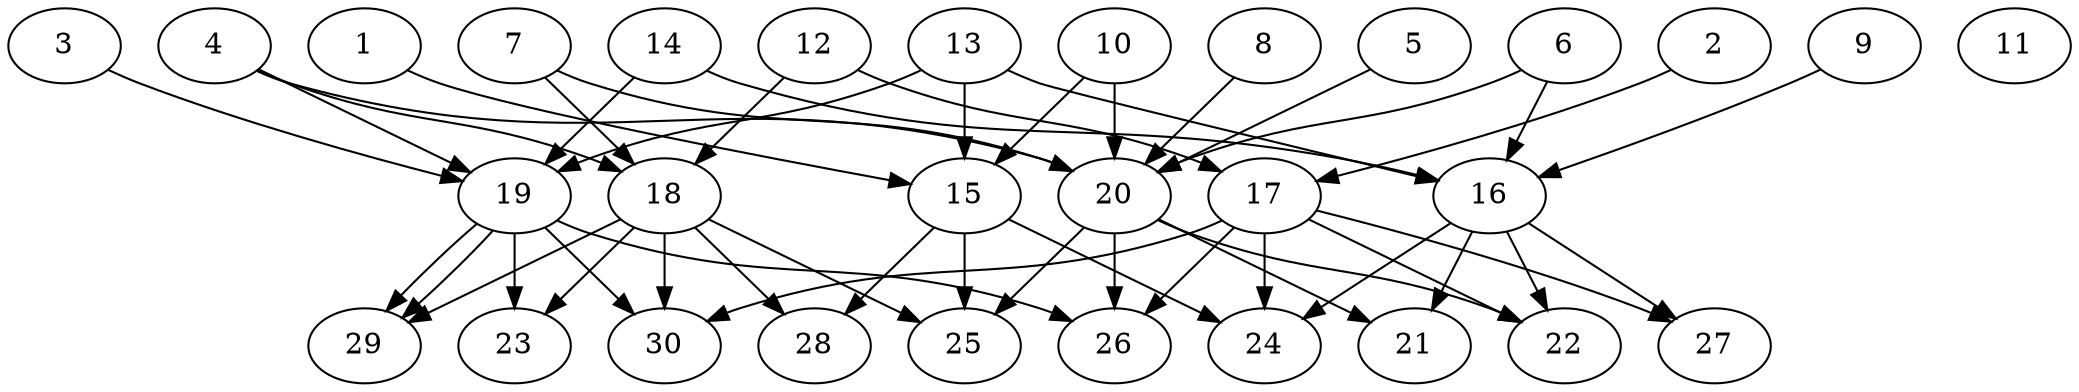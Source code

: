 // DAG automatically generated by daggen at Thu Oct  3 14:04:19 2019
// ./daggen --dot -n 30 --ccr 0.4 --fat 0.7 --regular 0.5 --density 0.5 --mindata 5242880 --maxdata 52428800 
digraph G {
  1 [size="81830400", alpha="0.12", expect_size="32732160"] 
  1 -> 15 [size ="32732160"]
  2 [size="35525120", alpha="0.20", expect_size="14210048"] 
  2 -> 17 [size ="14210048"]
  3 [size="124026880", alpha="0.03", expect_size="49610752"] 
  3 -> 19 [size ="49610752"]
  4 [size="68037120", alpha="0.02", expect_size="27214848"] 
  4 -> 18 [size ="27214848"]
  4 -> 19 [size ="27214848"]
  4 -> 20 [size ="27214848"]
  5 [size="102791680", alpha="0.02", expect_size="41116672"] 
  5 -> 20 [size ="41116672"]
  6 [size="123056640", alpha="0.07", expect_size="49222656"] 
  6 -> 16 [size ="49222656"]
  6 -> 20 [size ="49222656"]
  7 [size="104880640", alpha="0.20", expect_size="41952256"] 
  7 -> 18 [size ="41952256"]
  7 -> 20 [size ="41952256"]
  8 [size="99440640", alpha="0.06", expect_size="39776256"] 
  8 -> 20 [size ="39776256"]
  9 [size="52224000", alpha="0.07", expect_size="20889600"] 
  9 -> 16 [size ="20889600"]
  10 [size="112988160", alpha="0.09", expect_size="45195264"] 
  10 -> 15 [size ="45195264"]
  10 -> 20 [size ="45195264"]
  11 [size="85260800", alpha="0.17", expect_size="34104320"] 
  12 [size="37378560", alpha="0.11", expect_size="14951424"] 
  12 -> 17 [size ="14951424"]
  12 -> 18 [size ="14951424"]
  13 [size="37207040", alpha="0.20", expect_size="14882816"] 
  13 -> 15 [size ="14882816"]
  13 -> 16 [size ="14882816"]
  13 -> 19 [size ="14882816"]
  14 [size="52195840", alpha="0.10", expect_size="20878336"] 
  14 -> 16 [size ="20878336"]
  14 -> 19 [size ="20878336"]
  15 [size="64849920", alpha="0.19", expect_size="25939968"] 
  15 -> 24 [size ="25939968"]
  15 -> 25 [size ="25939968"]
  15 -> 28 [size ="25939968"]
  16 [size="74560000", alpha="0.14", expect_size="29824000"] 
  16 -> 21 [size ="29824000"]
  16 -> 22 [size ="29824000"]
  16 -> 24 [size ="29824000"]
  16 -> 27 [size ="29824000"]
  17 [size="117050880", alpha="0.13", expect_size="46820352"] 
  17 -> 22 [size ="46820352"]
  17 -> 24 [size ="46820352"]
  17 -> 26 [size ="46820352"]
  17 -> 27 [size ="46820352"]
  17 -> 30 [size ="46820352"]
  18 [size="114237440", alpha="0.15", expect_size="45694976"] 
  18 -> 23 [size ="45694976"]
  18 -> 25 [size ="45694976"]
  18 -> 28 [size ="45694976"]
  18 -> 29 [size ="45694976"]
  18 -> 30 [size ="45694976"]
  19 [size="31544320", alpha="0.19", expect_size="12617728"] 
  19 -> 23 [size ="12617728"]
  19 -> 26 [size ="12617728"]
  19 -> 29 [size ="12617728"]
  19 -> 29 [size ="12617728"]
  19 -> 30 [size ="12617728"]
  20 [size="73794560", alpha="0.03", expect_size="29517824"] 
  20 -> 21 [size ="29517824"]
  20 -> 22 [size ="29517824"]
  20 -> 25 [size ="29517824"]
  20 -> 26 [size ="29517824"]
  21 [size="128363520", alpha="0.18", expect_size="51345408"] 
  22 [size="113254400", alpha="0.17", expect_size="45301760"] 
  23 [size="61552640", alpha="0.14", expect_size="24621056"] 
  24 [size="59888640", alpha="0.01", expect_size="23955456"] 
  25 [size="117117440", alpha="0.03", expect_size="46846976"] 
  26 [size="108825600", alpha="0.04", expect_size="43530240"] 
  27 [size="72450560", alpha="0.00", expect_size="28980224"] 
  28 [size="33730560", alpha="0.11", expect_size="13492224"] 
  29 [size="119349760", alpha="0.09", expect_size="47739904"] 
  30 [size="116267520", alpha="0.03", expect_size="46507008"] 
}
